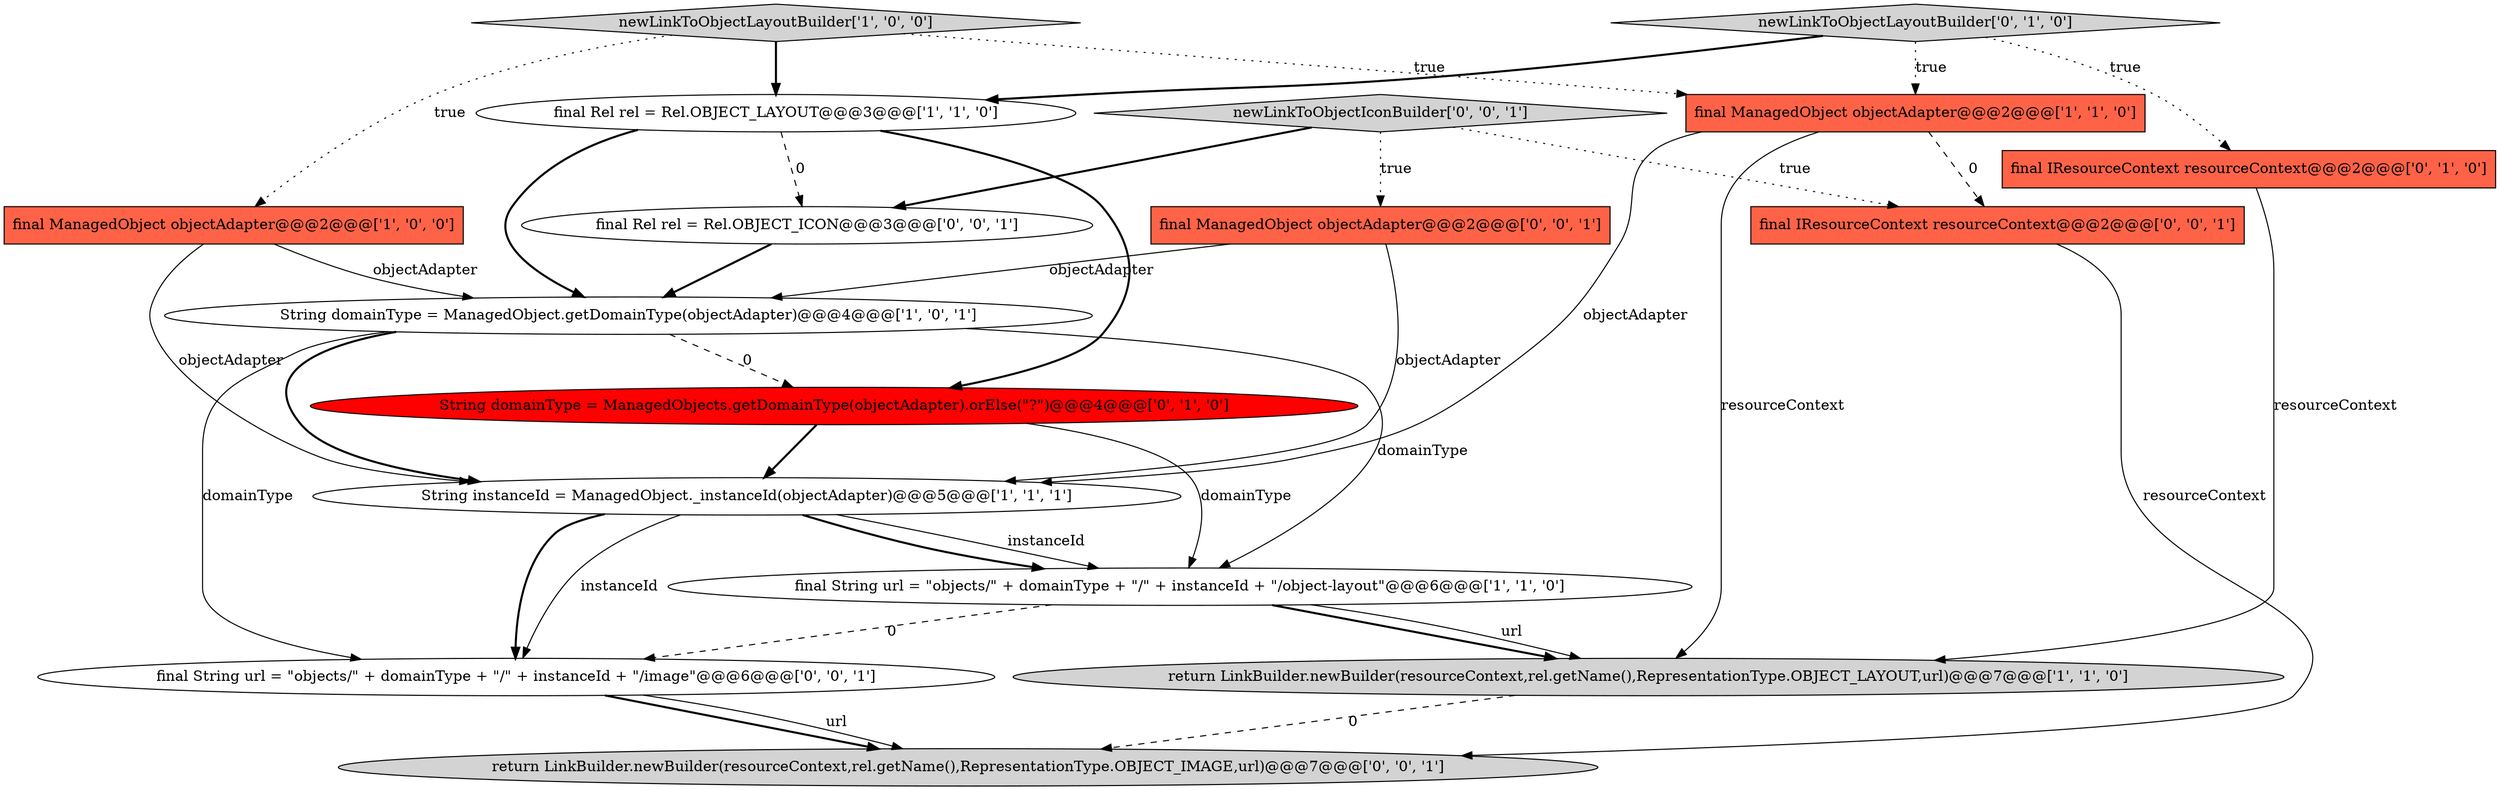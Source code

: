 digraph {
8 [style = filled, label = "final IResourceContext resourceContext@@@2@@@['0', '1', '0']", fillcolor = tomato, shape = box image = "AAA0AAABBB2BBB"];
13 [style = filled, label = "newLinkToObjectIconBuilder['0', '0', '1']", fillcolor = lightgray, shape = diamond image = "AAA0AAABBB3BBB"];
5 [style = filled, label = "final Rel rel = Rel.OBJECT_LAYOUT@@@3@@@['1', '1', '0']", fillcolor = white, shape = ellipse image = "AAA0AAABBB1BBB"];
14 [style = filled, label = "final Rel rel = Rel.OBJECT_ICON@@@3@@@['0', '0', '1']", fillcolor = white, shape = ellipse image = "AAA0AAABBB3BBB"];
15 [style = filled, label = "final ManagedObject objectAdapter@@@2@@@['0', '0', '1']", fillcolor = tomato, shape = box image = "AAA0AAABBB3BBB"];
16 [style = filled, label = "final IResourceContext resourceContext@@@2@@@['0', '0', '1']", fillcolor = tomato, shape = box image = "AAA0AAABBB3BBB"];
0 [style = filled, label = "return LinkBuilder.newBuilder(resourceContext,rel.getName(),RepresentationType.OBJECT_LAYOUT,url)@@@7@@@['1', '1', '0']", fillcolor = lightgray, shape = ellipse image = "AAA0AAABBB1BBB"];
2 [style = filled, label = "newLinkToObjectLayoutBuilder['1', '0', '0']", fillcolor = lightgray, shape = diamond image = "AAA0AAABBB1BBB"];
9 [style = filled, label = "newLinkToObjectLayoutBuilder['0', '1', '0']", fillcolor = lightgray, shape = diamond image = "AAA0AAABBB2BBB"];
1 [style = filled, label = "final ManagedObject objectAdapter@@@2@@@['1', '0', '0']", fillcolor = tomato, shape = box image = "AAA0AAABBB1BBB"];
11 [style = filled, label = "return LinkBuilder.newBuilder(resourceContext,rel.getName(),RepresentationType.OBJECT_IMAGE,url)@@@7@@@['0', '0', '1']", fillcolor = lightgray, shape = ellipse image = "AAA0AAABBB3BBB"];
6 [style = filled, label = "final String url = \"objects/\" + domainType + \"/\" + instanceId + \"/object-layout\"@@@6@@@['1', '1', '0']", fillcolor = white, shape = ellipse image = "AAA0AAABBB1BBB"];
10 [style = filled, label = "String domainType = ManagedObjects.getDomainType(objectAdapter).orElse(\"?\")@@@4@@@['0', '1', '0']", fillcolor = red, shape = ellipse image = "AAA1AAABBB2BBB"];
4 [style = filled, label = "String domainType = ManagedObject.getDomainType(objectAdapter)@@@4@@@['1', '0', '1']", fillcolor = white, shape = ellipse image = "AAA0AAABBB1BBB"];
3 [style = filled, label = "final ManagedObject objectAdapter@@@2@@@['1', '1', '0']", fillcolor = tomato, shape = box image = "AAA0AAABBB1BBB"];
12 [style = filled, label = "final String url = \"objects/\" + domainType + \"/\" + instanceId + \"/image\"@@@6@@@['0', '0', '1']", fillcolor = white, shape = ellipse image = "AAA0AAABBB3BBB"];
7 [style = filled, label = "String instanceId = ManagedObject._instanceId(objectAdapter)@@@5@@@['1', '1', '1']", fillcolor = white, shape = ellipse image = "AAA0AAABBB1BBB"];
2->3 [style = dotted, label="true"];
4->12 [style = solid, label="domainType"];
5->10 [style = bold, label=""];
13->16 [style = dotted, label="true"];
5->14 [style = dashed, label="0"];
3->0 [style = solid, label="resourceContext"];
7->12 [style = bold, label=""];
7->6 [style = solid, label="instanceId"];
12->11 [style = bold, label=""];
1->7 [style = solid, label="objectAdapter"];
0->11 [style = dashed, label="0"];
6->0 [style = bold, label=""];
15->7 [style = solid, label="objectAdapter"];
10->7 [style = bold, label=""];
4->7 [style = bold, label=""];
9->8 [style = dotted, label="true"];
6->12 [style = dashed, label="0"];
3->7 [style = solid, label="objectAdapter"];
16->11 [style = solid, label="resourceContext"];
7->12 [style = solid, label="instanceId"];
6->0 [style = solid, label="url"];
2->1 [style = dotted, label="true"];
5->4 [style = bold, label=""];
7->6 [style = bold, label=""];
10->6 [style = solid, label="domainType"];
8->0 [style = solid, label="resourceContext"];
4->6 [style = solid, label="domainType"];
9->5 [style = bold, label=""];
13->15 [style = dotted, label="true"];
12->11 [style = solid, label="url"];
15->4 [style = solid, label="objectAdapter"];
4->10 [style = dashed, label="0"];
13->14 [style = bold, label=""];
1->4 [style = solid, label="objectAdapter"];
9->3 [style = dotted, label="true"];
3->16 [style = dashed, label="0"];
2->5 [style = bold, label=""];
14->4 [style = bold, label=""];
}
